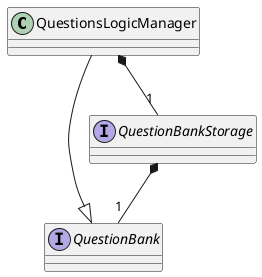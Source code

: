 @startuml

class QuestionsLogicManager
interface QuestionBank
interface QuestionBankStorage

QuestionsLogicManager *--"1" QuestionBankStorage
QuestionBankStorage *--"1" QuestionBank
QuestionsLogicManager -|> QuestionBank

@enduml
